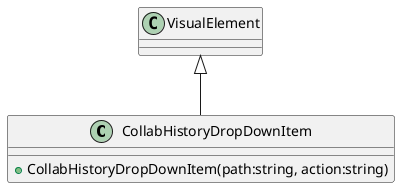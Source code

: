 @startuml
class CollabHistoryDropDownItem {
    + CollabHistoryDropDownItem(path:string, action:string)
}
VisualElement <|-- CollabHistoryDropDownItem
@enduml
